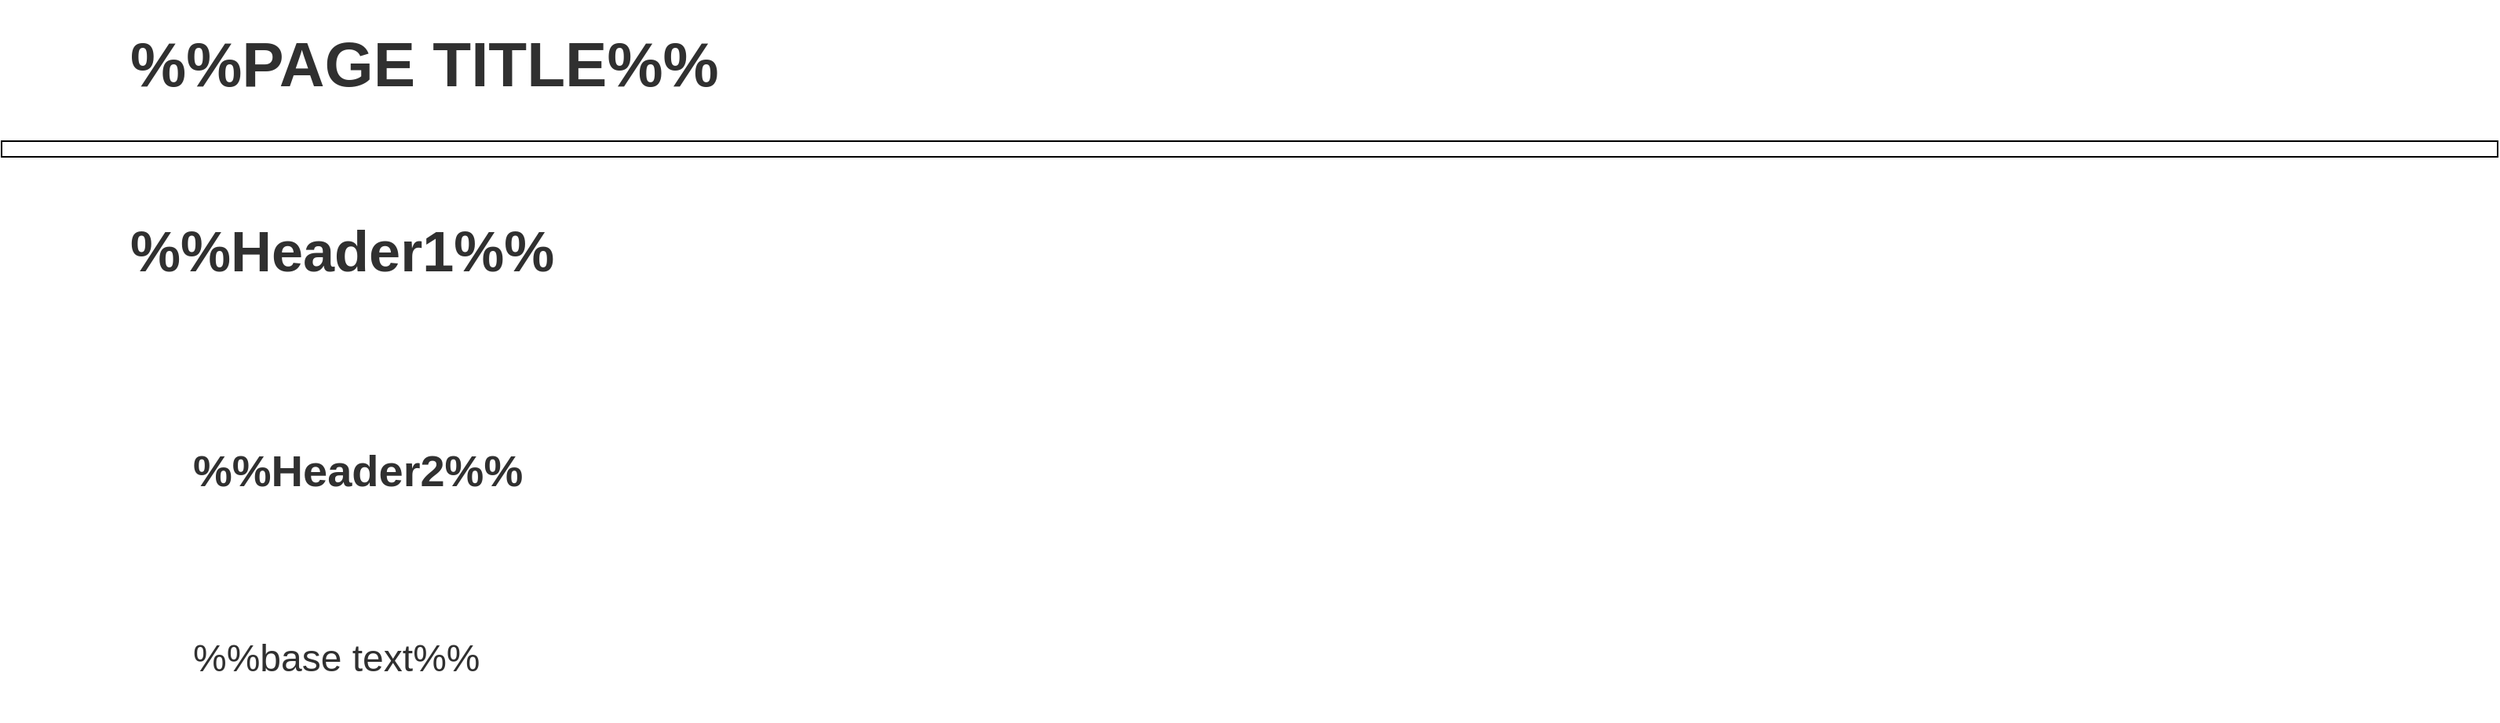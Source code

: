<mxfile>
    <diagram id="ntJHjWkpwj2h2JEEfH1L" name="ページ1">
        <mxGraphModel dx="2436" dy="2820" grid="1" gridSize="10" guides="1" tooltips="1" connect="1" arrows="1" fold="1" page="1" pageScale="1" pageWidth="1600" pageHeight="900" background="#ffffff" math="0" shadow="0">
            <root>
                <mxCell id="0"/>
                <mxCell id="1" parent="0"/>
                <mxCell id="2" value="%%PAGE TITLE%%" style="text;strokeColor=none;align=left;fillColor=none;html=1;verticalAlign=middle;whiteSpace=wrap;rounded=0;fontSize=40;fontColor=#303030;fontStyle=1;fontFamily=Helvetica;" parent="1" vertex="1">
                    <mxGeometry x="80" y="20" width="610" height="80" as="geometry"/>
                </mxCell>
                <mxCell id="6" value="" style="rounded=0;whiteSpace=wrap;html=1;fontSize=36;fontColor=#303030;fontFamily=Helvetica;" parent="1" vertex="1">
                    <mxGeometry y="110" width="1590" height="10" as="geometry"/>
                </mxCell>
                <mxCell id="10" value="%%Header1%%" style="text;strokeColor=none;align=left;fillColor=none;html=1;verticalAlign=middle;whiteSpace=wrap;rounded=0;fontSize=36;fontColor=#303030;fontStyle=1;fontFamily=Helvetica;" parent="1" vertex="1">
                    <mxGeometry x="80" y="140" width="610" height="80" as="geometry"/>
                </mxCell>
                <mxCell id="11" value="%%Header2%%" style="text;strokeColor=none;align=left;fillColor=none;html=1;verticalAlign=middle;whiteSpace=wrap;rounded=0;fontSize=28;fontColor=#303030;fontStyle=1;fontFamily=Helvetica;" parent="1" vertex="1">
                    <mxGeometry x="120" y="280" width="610" height="80" as="geometry"/>
                </mxCell>
                <mxCell id="12" value="%%base text%%" style="text;strokeColor=none;align=left;fillColor=none;html=1;verticalAlign=middle;whiteSpace=wrap;rounded=0;fontSize=24;fontColor=#303030;fontStyle=0;fontFamily=Helvetica;" parent="1" vertex="1">
                    <mxGeometry x="120" y="400" width="610" height="80" as="geometry"/>
                </mxCell>
            </root>
        </mxGraphModel>
    </diagram>
</mxfile>